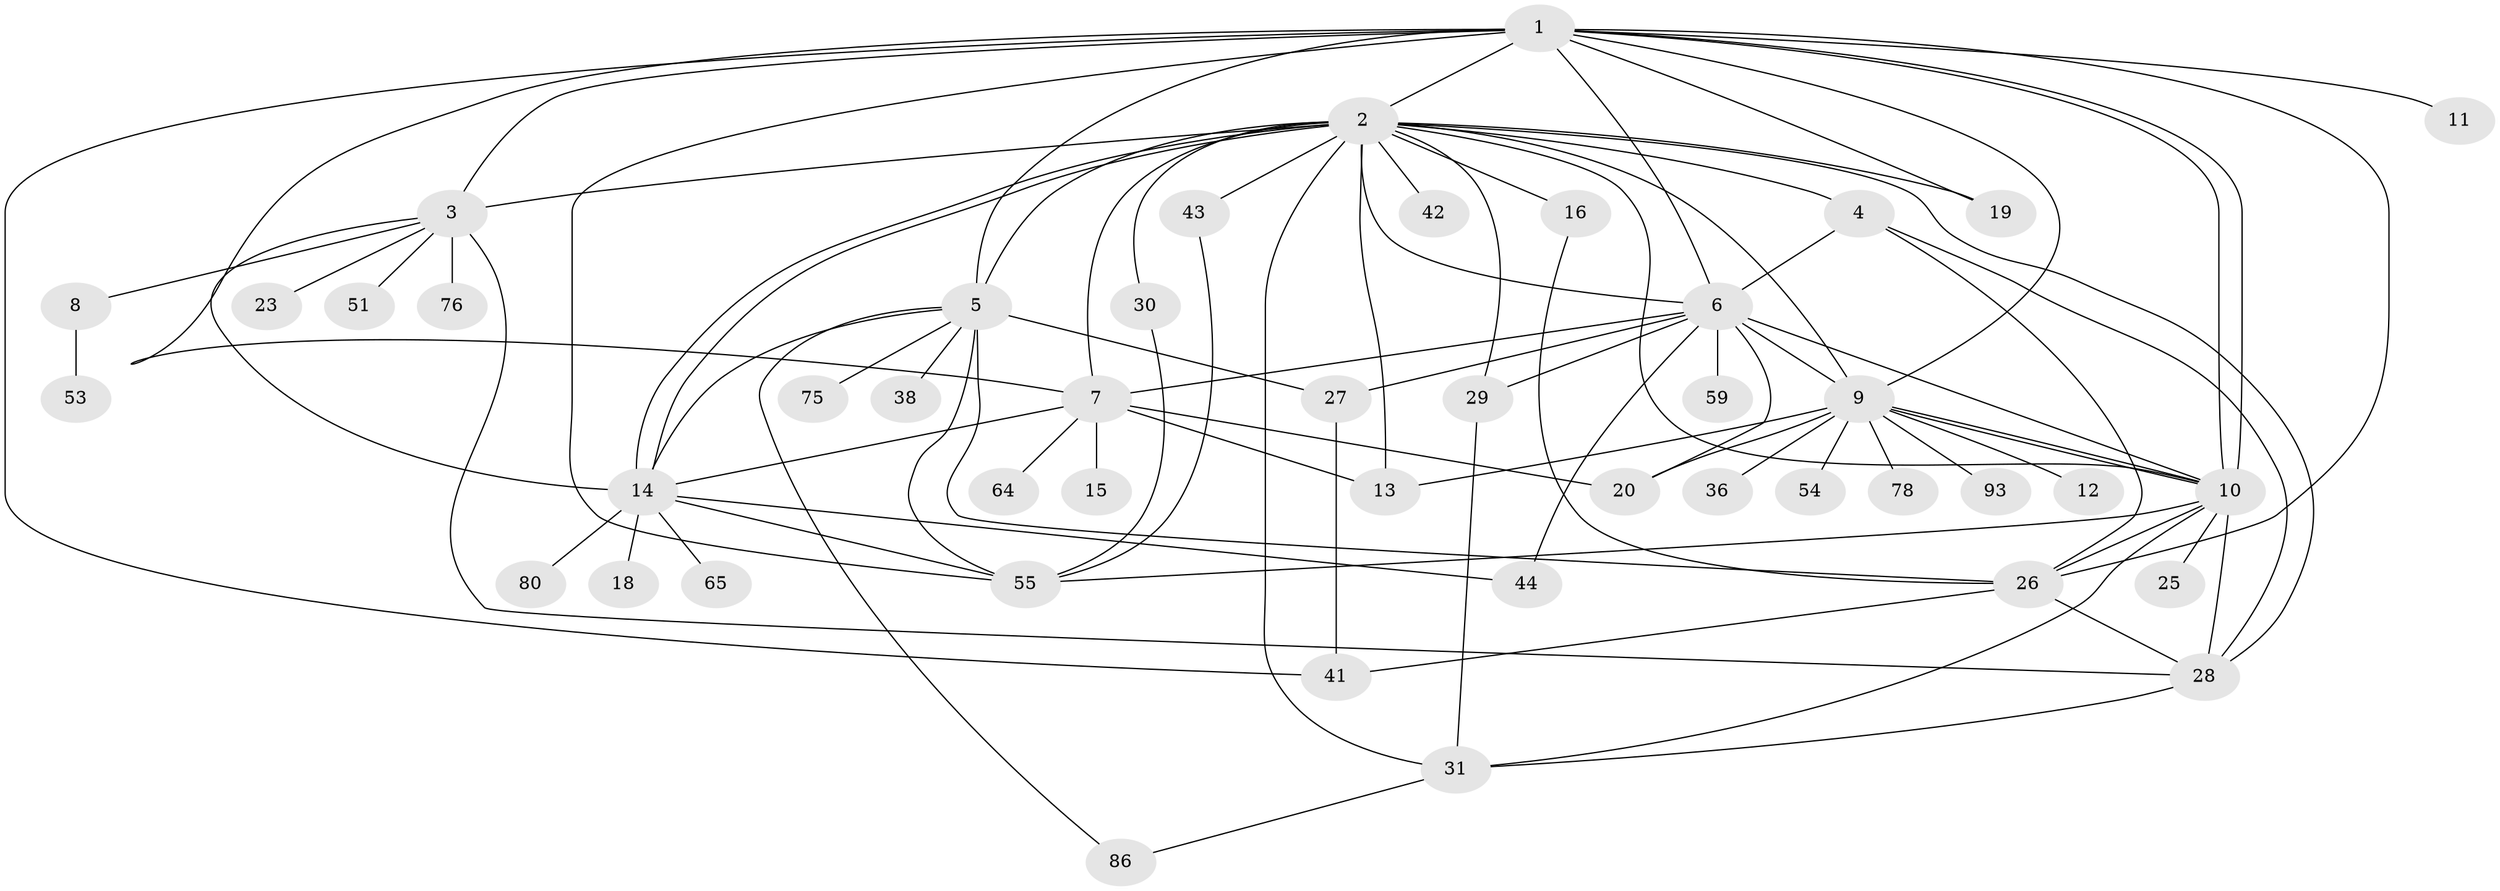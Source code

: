 // original degree distribution, {16: 0.010752688172043012, 28: 0.010752688172043012, 10: 0.010752688172043012, 4: 0.06451612903225806, 11: 0.03225806451612903, 9: 0.010752688172043012, 2: 0.1935483870967742, 14: 0.010752688172043012, 12: 0.010752688172043012, 1: 0.3870967741935484, 3: 0.16129032258064516, 6: 0.043010752688172046, 5: 0.043010752688172046, 7: 0.010752688172043012}
// Generated by graph-tools (version 1.1) at 2025/14/03/09/25 04:14:20]
// undirected, 46 vertices, 89 edges
graph export_dot {
graph [start="1"]
  node [color=gray90,style=filled];
  1 [super="+40"];
  2 [super="+90+70+84+85+77+66+73+60+62+21+52+22+39"];
  3 [super="+49"];
  4;
  5;
  6 [super="+32"];
  7 [super="+50+17+58+69+89+35"];
  8;
  9;
  10;
  11;
  12;
  13 [super="+24"];
  14;
  15;
  16;
  18;
  19 [super="+92+68+46"];
  20 [super="+37"];
  23;
  25;
  26 [super="+56"];
  27;
  28 [super="+67"];
  29;
  30;
  31 [super="+61"];
  36;
  38;
  41;
  42;
  43 [super="+45+79"];
  44;
  51 [super="+57"];
  53;
  54;
  55;
  59;
  64;
  65;
  75;
  76;
  78;
  80;
  86;
  93;
  1 -- 2 [weight=2];
  1 -- 3;
  1 -- 5 [weight=2];
  1 -- 9;
  1 -- 10;
  1 -- 10;
  1 -- 11;
  1 -- 19 [weight=2];
  1 -- 26;
  1 -- 55;
  1 -- 7;
  1 -- 41;
  1 -- 6;
  2 -- 3 [weight=2];
  2 -- 4;
  2 -- 5 [weight=2];
  2 -- 9 [weight=2];
  2 -- 10;
  2 -- 14 [weight=2];
  2 -- 14;
  2 -- 16 [weight=3];
  2 -- 29;
  2 -- 31;
  2 -- 42;
  2 -- 43 [weight=3];
  2 -- 6 [weight=3];
  2 -- 19;
  2 -- 28;
  2 -- 30;
  2 -- 7 [weight=2];
  2 -- 13;
  3 -- 8;
  3 -- 14;
  3 -- 23;
  3 -- 51;
  3 -- 76;
  3 -- 28;
  4 -- 6;
  4 -- 28;
  4 -- 26;
  5 -- 14;
  5 -- 26;
  5 -- 27;
  5 -- 38;
  5 -- 55;
  5 -- 75;
  5 -- 86;
  6 -- 7 [weight=2];
  6 -- 9;
  6 -- 10;
  6 -- 20;
  6 -- 44;
  6 -- 59;
  6 -- 27;
  6 -- 29;
  7 -- 13;
  7 -- 15;
  7 -- 64;
  7 -- 20 [weight=2];
  7 -- 14;
  8 -- 53;
  9 -- 10;
  9 -- 10;
  9 -- 12;
  9 -- 13 [weight=2];
  9 -- 20;
  9 -- 36;
  9 -- 54;
  9 -- 78;
  9 -- 93;
  10 -- 25;
  10 -- 55;
  10 -- 28;
  10 -- 31;
  10 -- 26;
  14 -- 18;
  14 -- 44;
  14 -- 55;
  14 -- 65;
  14 -- 80;
  16 -- 26;
  26 -- 28;
  26 -- 41;
  27 -- 41;
  28 -- 31;
  29 -- 31;
  30 -- 55;
  31 -- 86;
  43 -- 55;
}
